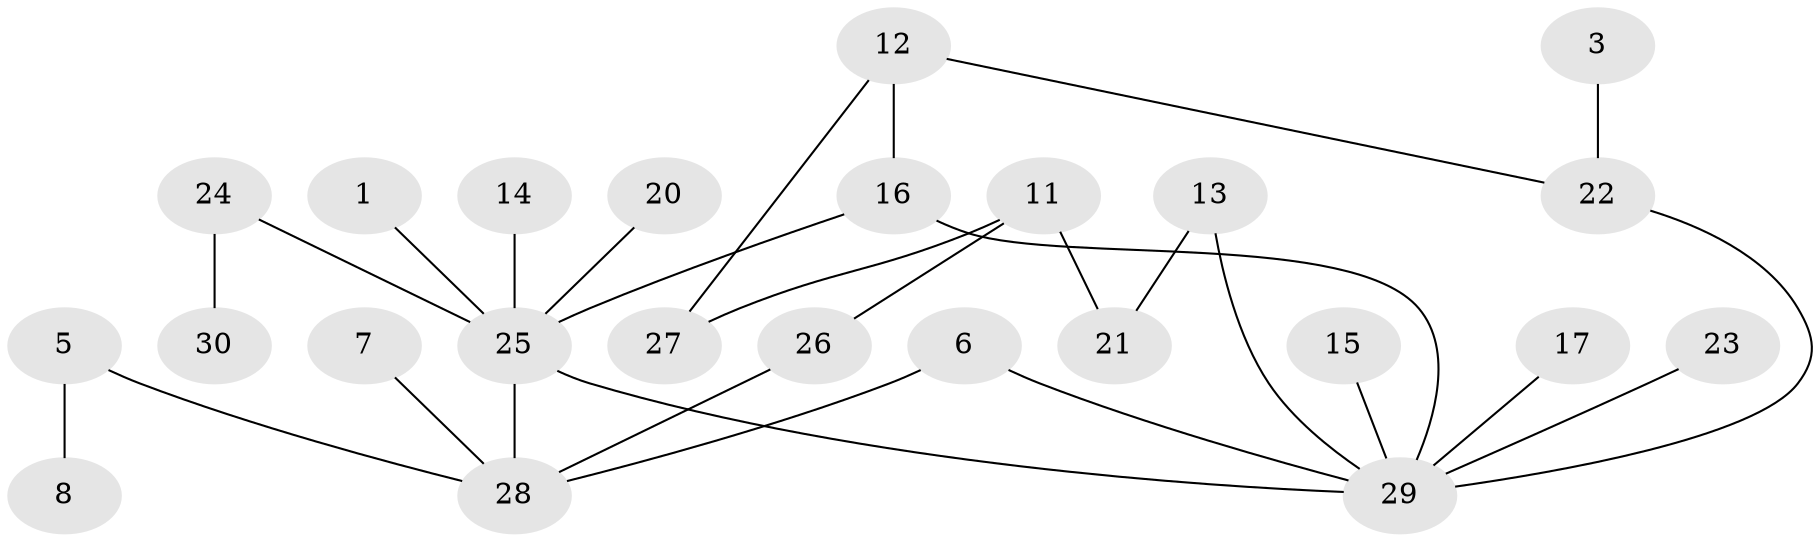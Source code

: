 // original degree distribution, {2: 0.35, 3: 0.1, 0: 0.1, 1: 0.2833333333333333, 4: 0.1, 5: 0.03333333333333333, 6: 0.016666666666666666, 7: 0.016666666666666666}
// Generated by graph-tools (version 1.1) at 2025/25/03/09/25 03:25:18]
// undirected, 24 vertices, 28 edges
graph export_dot {
graph [start="1"]
  node [color=gray90,style=filled];
  1;
  3;
  5;
  6;
  7;
  8;
  11;
  12;
  13;
  14;
  15;
  16;
  17;
  20;
  21;
  22;
  23;
  24;
  25;
  26;
  27;
  28;
  29;
  30;
  1 -- 25 [weight=2.0];
  3 -- 22 [weight=1.0];
  5 -- 8 [weight=1.0];
  5 -- 28 [weight=2.0];
  6 -- 28 [weight=1.0];
  6 -- 29 [weight=1.0];
  7 -- 28 [weight=1.0];
  11 -- 21 [weight=1.0];
  11 -- 26 [weight=1.0];
  11 -- 27 [weight=1.0];
  12 -- 16 [weight=1.0];
  12 -- 22 [weight=1.0];
  12 -- 27 [weight=1.0];
  13 -- 21 [weight=1.0];
  13 -- 29 [weight=1.0];
  14 -- 25 [weight=1.0];
  15 -- 29 [weight=1.0];
  16 -- 25 [weight=2.0];
  16 -- 29 [weight=1.0];
  17 -- 29 [weight=1.0];
  20 -- 25 [weight=1.0];
  22 -- 29 [weight=1.0];
  23 -- 29 [weight=1.0];
  24 -- 25 [weight=1.0];
  24 -- 30 [weight=1.0];
  25 -- 28 [weight=2.0];
  25 -- 29 [weight=1.0];
  26 -- 28 [weight=1.0];
}
